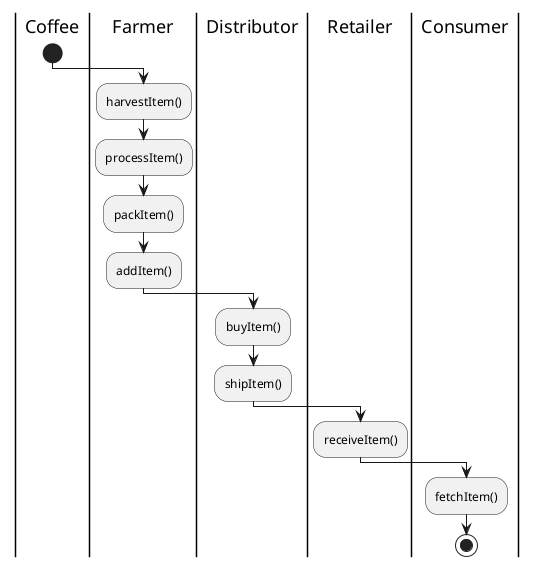 @startuml

| Coffee |
start
| Farmer |
:harvestItem();
:processItem();
:packItem();
:addItem();
| Distributor |
:buyItem();
:shipItem();
| Retailer |
:receiveItem();
| Consumer |
:fetchItem();
stop
@enduml